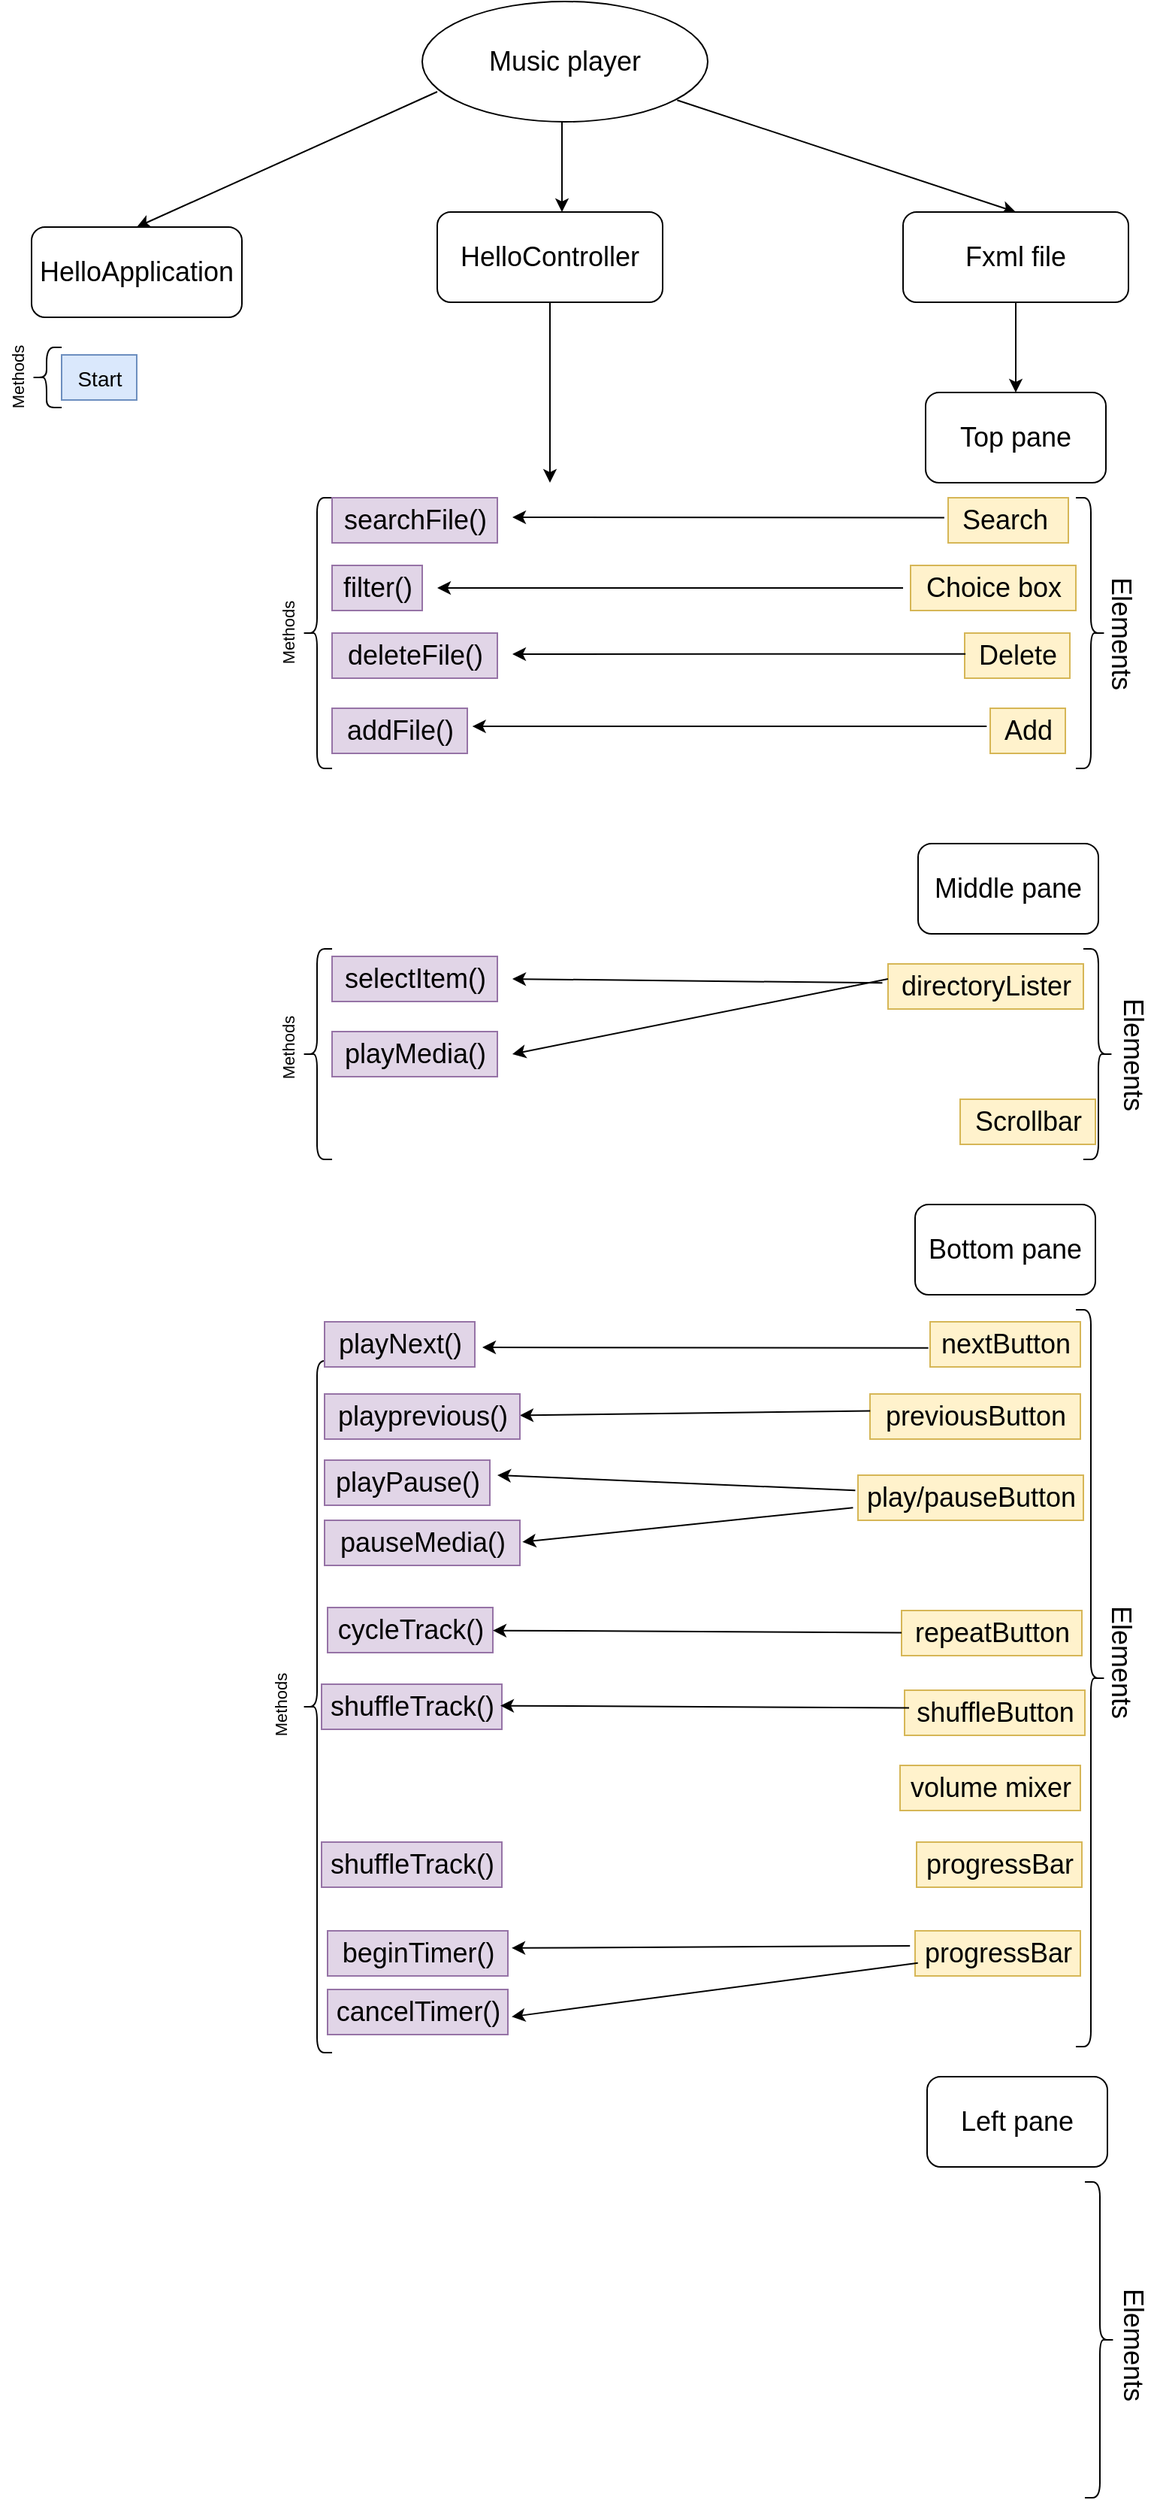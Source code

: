 <mxfile version="18.1.3" type="github">
  <diagram id="jwbU3KSv2Wnw2e9hOpOf" name="Page-1">
    <mxGraphModel dx="1339" dy="807" grid="1" gridSize="10" guides="1" tooltips="1" connect="1" arrows="1" fold="1" page="1" pageScale="1" pageWidth="827" pageHeight="1169" math="0" shadow="0">
      <root>
        <mxCell id="0" />
        <mxCell id="1" parent="0" />
        <mxCell id="LroWwQaYujwsyl1GiZ47-1" value="&lt;font style=&quot;font-size: 18px;&quot;&gt;Music player&lt;/font&gt;" style="ellipse;whiteSpace=wrap;html=1;" vertex="1" parent="1">
          <mxGeometry x="300" y="20" width="190" height="80" as="geometry" />
        </mxCell>
        <mxCell id="LroWwQaYujwsyl1GiZ47-4" value="" style="endArrow=classic;html=1;rounded=0;fontSize=18;entryX=0.5;entryY=0;entryDx=0;entryDy=0;" edge="1" parent="1" target="LroWwQaYujwsyl1GiZ47-7">
          <mxGeometry width="50" height="50" relative="1" as="geometry">
            <mxPoint x="310" y="80" as="sourcePoint" />
            <mxPoint x="120" y="160" as="targetPoint" />
          </mxGeometry>
        </mxCell>
        <mxCell id="LroWwQaYujwsyl1GiZ47-5" value="" style="endArrow=classic;html=1;rounded=0;fontSize=18;exitX=0.5;exitY=1;exitDx=0;exitDy=0;" edge="1" parent="1">
          <mxGeometry width="50" height="50" relative="1" as="geometry">
            <mxPoint x="393" y="100" as="sourcePoint" />
            <mxPoint x="393" y="160" as="targetPoint" />
          </mxGeometry>
        </mxCell>
        <mxCell id="LroWwQaYujwsyl1GiZ47-6" value="" style="endArrow=classic;html=1;rounded=0;fontSize=18;exitX=0.893;exitY=0.82;exitDx=0;exitDy=0;exitPerimeter=0;entryX=0.5;entryY=0;entryDx=0;entryDy=0;" edge="1" parent="1" source="LroWwQaYujwsyl1GiZ47-1" target="LroWwQaYujwsyl1GiZ47-9">
          <mxGeometry width="50" height="50" relative="1" as="geometry">
            <mxPoint x="430" y="270" as="sourcePoint" />
            <mxPoint x="660" y="160" as="targetPoint" />
          </mxGeometry>
        </mxCell>
        <mxCell id="LroWwQaYujwsyl1GiZ47-7" value="HelloApplication" style="rounded=1;whiteSpace=wrap;html=1;fontSize=18;" vertex="1" parent="1">
          <mxGeometry x="40" y="170" width="140" height="60" as="geometry" />
        </mxCell>
        <mxCell id="LroWwQaYujwsyl1GiZ47-8" value="HelloController" style="rounded=1;whiteSpace=wrap;html=1;fontSize=18;" vertex="1" parent="1">
          <mxGeometry x="310" y="160" width="150" height="60" as="geometry" />
        </mxCell>
        <mxCell id="LroWwQaYujwsyl1GiZ47-9" value="Fxml file" style="rounded=1;whiteSpace=wrap;html=1;fontSize=18;" vertex="1" parent="1">
          <mxGeometry x="620" y="160" width="150" height="60" as="geometry" />
        </mxCell>
        <mxCell id="LroWwQaYujwsyl1GiZ47-10" value="" style="endArrow=classic;html=1;rounded=0;fontSize=18;exitX=0.5;exitY=1;exitDx=0;exitDy=0;" edge="1" parent="1" source="LroWwQaYujwsyl1GiZ47-8">
          <mxGeometry width="50" height="50" relative="1" as="geometry">
            <mxPoint x="430" y="270" as="sourcePoint" />
            <mxPoint x="385" y="340" as="targetPoint" />
          </mxGeometry>
        </mxCell>
        <mxCell id="LroWwQaYujwsyl1GiZ47-11" value="" style="endArrow=classic;html=1;rounded=0;fontSize=18;exitX=0.5;exitY=1;exitDx=0;exitDy=0;" edge="1" parent="1" source="LroWwQaYujwsyl1GiZ47-9">
          <mxGeometry width="50" height="50" relative="1" as="geometry">
            <mxPoint x="430" y="270" as="sourcePoint" />
            <mxPoint x="695" y="280" as="targetPoint" />
          </mxGeometry>
        </mxCell>
        <mxCell id="LroWwQaYujwsyl1GiZ47-13" value="" style="shape=curlyBracket;whiteSpace=wrap;html=1;rounded=1;fontSize=18;" vertex="1" parent="1">
          <mxGeometry x="40" y="250" width="20" height="40" as="geometry" />
        </mxCell>
        <mxCell id="LroWwQaYujwsyl1GiZ47-14" value="&lt;font style=&quot;font-size: 14px;&quot;&gt;Start&lt;/font&gt;" style="text;html=1;align=center;verticalAlign=middle;resizable=0;points=[];autosize=1;strokeColor=#6c8ebf;fillColor=#dae8fc;fontSize=18;" vertex="1" parent="1">
          <mxGeometry x="60" y="255" width="50" height="30" as="geometry" />
        </mxCell>
        <mxCell id="LroWwQaYujwsyl1GiZ47-15" value="&lt;font style=&quot;font-size: 11px;&quot;&gt;&lt;font&gt;Meth&lt;/font&gt;ods&lt;/font&gt;" style="text;html=1;align=center;verticalAlign=middle;resizable=0;points=[];autosize=1;strokeColor=none;fillColor=none;fontSize=14;rotation=270;" vertex="1" parent="1">
          <mxGeometry y="260" width="60" height="20" as="geometry" />
        </mxCell>
        <mxCell id="LroWwQaYujwsyl1GiZ47-17" value="&lt;font style=&quot;font-size: 18px;&quot;&gt;Top pane&lt;/font&gt;" style="rounded=1;whiteSpace=wrap;html=1;fontSize=11;" vertex="1" parent="1">
          <mxGeometry x="635" y="280" width="120" height="60" as="geometry" />
        </mxCell>
        <mxCell id="LroWwQaYujwsyl1GiZ47-18" value="" style="shape=curlyBracket;whiteSpace=wrap;html=1;rounded=1;flipH=1;fontSize=18;" vertex="1" parent="1">
          <mxGeometry x="735" y="350" width="20" height="180" as="geometry" />
        </mxCell>
        <mxCell id="LroWwQaYujwsyl1GiZ47-19" value="Elements" style="text;html=1;align=center;verticalAlign=middle;resizable=0;points=[];autosize=1;strokeColor=none;fillColor=none;fontSize=18;rotation=90;" vertex="1" parent="1">
          <mxGeometry x="720" y="425" width="90" height="30" as="geometry" />
        </mxCell>
        <mxCell id="LroWwQaYujwsyl1GiZ47-20" value="Search&amp;nbsp;" style="text;html=1;align=center;verticalAlign=middle;resizable=0;points=[];autosize=1;strokeColor=#d6b656;fillColor=#fff2cc;fontSize=18;" vertex="1" parent="1">
          <mxGeometry x="650" y="350" width="80" height="30" as="geometry" />
        </mxCell>
        <mxCell id="LroWwQaYujwsyl1GiZ47-22" value="Choice box" style="text;html=1;align=center;verticalAlign=middle;resizable=0;points=[];autosize=1;strokeColor=#d6b656;fillColor=#fff2cc;fontSize=18;" vertex="1" parent="1">
          <mxGeometry x="625" y="395" width="110" height="30" as="geometry" />
        </mxCell>
        <mxCell id="LroWwQaYujwsyl1GiZ47-23" value="Delete" style="text;html=1;align=center;verticalAlign=middle;resizable=0;points=[];autosize=1;strokeColor=#d6b656;fillColor=#fff2cc;fontSize=18;" vertex="1" parent="1">
          <mxGeometry x="661" y="440" width="70" height="30" as="geometry" />
        </mxCell>
        <mxCell id="LroWwQaYujwsyl1GiZ47-24" value="Add" style="text;html=1;align=center;verticalAlign=middle;resizable=0;points=[];autosize=1;strokeColor=#d6b656;fillColor=#fff2cc;fontSize=18;" vertex="1" parent="1">
          <mxGeometry x="678" y="490" width="50" height="30" as="geometry" />
        </mxCell>
        <mxCell id="LroWwQaYujwsyl1GiZ47-25" value="" style="endArrow=classic;html=1;rounded=0;fontSize=18;exitX=-0.032;exitY=0.441;exitDx=0;exitDy=0;exitPerimeter=0;" edge="1" parent="1" source="LroWwQaYujwsyl1GiZ47-20">
          <mxGeometry width="50" height="50" relative="1" as="geometry">
            <mxPoint x="500" y="450" as="sourcePoint" />
            <mxPoint x="360" y="363" as="targetPoint" />
          </mxGeometry>
        </mxCell>
        <mxCell id="LroWwQaYujwsyl1GiZ47-26" value="" style="endArrow=classic;html=1;rounded=0;fontSize=18;" edge="1" parent="1">
          <mxGeometry width="50" height="50" relative="1" as="geometry">
            <mxPoint x="620" y="410" as="sourcePoint" />
            <mxPoint x="310" y="410" as="targetPoint" />
          </mxGeometry>
        </mxCell>
        <mxCell id="LroWwQaYujwsyl1GiZ47-27" value="" style="endArrow=classic;html=1;rounded=0;fontSize=18;exitX=0.008;exitY=0.461;exitDx=0;exitDy=0;exitPerimeter=0;" edge="1" parent="1" source="LroWwQaYujwsyl1GiZ47-23">
          <mxGeometry width="50" height="50" relative="1" as="geometry">
            <mxPoint x="500" y="450" as="sourcePoint" />
            <mxPoint x="360" y="454" as="targetPoint" />
          </mxGeometry>
        </mxCell>
        <mxCell id="LroWwQaYujwsyl1GiZ47-28" value="" style="endArrow=classic;html=1;rounded=0;fontSize=18;exitX=-0.047;exitY=0.402;exitDx=0;exitDy=0;exitPerimeter=0;entryX=1.037;entryY=0.402;entryDx=0;entryDy=0;entryPerimeter=0;" edge="1" parent="1" source="LroWwQaYujwsyl1GiZ47-24" target="LroWwQaYujwsyl1GiZ47-32">
          <mxGeometry width="50" height="50" relative="1" as="geometry">
            <mxPoint x="500" y="450" as="sourcePoint" />
            <mxPoint x="420" y="500" as="targetPoint" />
          </mxGeometry>
        </mxCell>
        <mxCell id="LroWwQaYujwsyl1GiZ47-29" value="" style="shape=curlyBracket;whiteSpace=wrap;html=1;rounded=1;fontSize=18;" vertex="1" parent="1">
          <mxGeometry x="220" y="350" width="20" height="180" as="geometry" />
        </mxCell>
        <mxCell id="LroWwQaYujwsyl1GiZ47-30" value="&lt;font style=&quot;font-size: 11px;&quot;&gt;&lt;font&gt;Meth&lt;/font&gt;ods&lt;/font&gt;" style="text;html=1;align=center;verticalAlign=middle;resizable=0;points=[];autosize=1;strokeColor=none;fillColor=none;fontSize=14;rotation=270;" vertex="1" parent="1">
          <mxGeometry x="180" y="430" width="60" height="20" as="geometry" />
        </mxCell>
        <mxCell id="LroWwQaYujwsyl1GiZ47-31" value="deleteFile()" style="text;html=1;align=center;verticalAlign=middle;resizable=0;points=[];autosize=1;strokeColor=#9673a6;fillColor=#e1d5e7;fontSize=18;" vertex="1" parent="1">
          <mxGeometry x="240" y="440" width="110" height="30" as="geometry" />
        </mxCell>
        <mxCell id="LroWwQaYujwsyl1GiZ47-32" value="addFile()" style="text;html=1;align=center;verticalAlign=middle;resizable=0;points=[];autosize=1;strokeColor=#9673a6;fillColor=#e1d5e7;fontSize=18;" vertex="1" parent="1">
          <mxGeometry x="240" y="490" width="90" height="30" as="geometry" />
        </mxCell>
        <mxCell id="LroWwQaYujwsyl1GiZ47-33" value="searchFile()" style="text;html=1;align=center;verticalAlign=middle;resizable=0;points=[];autosize=1;strokeColor=#9673a6;fillColor=#e1d5e7;fontSize=18;" vertex="1" parent="1">
          <mxGeometry x="240" y="350" width="110" height="30" as="geometry" />
        </mxCell>
        <mxCell id="LroWwQaYujwsyl1GiZ47-34" value="filter()" style="text;html=1;align=center;verticalAlign=middle;resizable=0;points=[];autosize=1;strokeColor=#9673a6;fillColor=#e1d5e7;fontSize=18;" vertex="1" parent="1">
          <mxGeometry x="240" y="395" width="60" height="30" as="geometry" />
        </mxCell>
        <mxCell id="LroWwQaYujwsyl1GiZ47-35" value="Middle pane" style="rounded=1;whiteSpace=wrap;html=1;fontSize=18;" vertex="1" parent="1">
          <mxGeometry x="630" y="580" width="120" height="60" as="geometry" />
        </mxCell>
        <mxCell id="LroWwQaYujwsyl1GiZ47-36" value="" style="shape=curlyBracket;whiteSpace=wrap;html=1;rounded=1;flipH=1;fontSize=18;" vertex="1" parent="1">
          <mxGeometry x="740" y="650" width="20" height="140" as="geometry" />
        </mxCell>
        <mxCell id="LroWwQaYujwsyl1GiZ47-37" value="Elements" style="text;html=1;align=center;verticalAlign=middle;resizable=0;points=[];autosize=1;strokeColor=none;fillColor=none;fontSize=18;rotation=90;" vertex="1" parent="1">
          <mxGeometry x="728" y="705" width="90" height="30" as="geometry" />
        </mxCell>
        <mxCell id="LroWwQaYujwsyl1GiZ47-38" value="directoryLister" style="text;html=1;align=center;verticalAlign=middle;resizable=0;points=[];autosize=1;strokeColor=#d6b656;fillColor=#fff2cc;fontSize=18;" vertex="1" parent="1">
          <mxGeometry x="610" y="660" width="130" height="30" as="geometry" />
        </mxCell>
        <mxCell id="LroWwQaYujwsyl1GiZ47-39" value="Scrollbar" style="text;html=1;align=center;verticalAlign=middle;resizable=0;points=[];autosize=1;strokeColor=#d6b656;fillColor=#fff2cc;fontSize=18;" vertex="1" parent="1">
          <mxGeometry x="658" y="750" width="90" height="30" as="geometry" />
        </mxCell>
        <mxCell id="LroWwQaYujwsyl1GiZ47-40" value="" style="shape=curlyBracket;whiteSpace=wrap;html=1;rounded=1;fontSize=18;" vertex="1" parent="1">
          <mxGeometry x="220" y="650" width="20" height="140" as="geometry" />
        </mxCell>
        <mxCell id="LroWwQaYujwsyl1GiZ47-41" value="&lt;font style=&quot;font-size: 11px;&quot;&gt;&lt;font&gt;Meth&lt;/font&gt;ods&lt;/font&gt;" style="text;html=1;align=center;verticalAlign=middle;resizable=0;points=[];autosize=1;strokeColor=none;fillColor=none;fontSize=14;rotation=270;" vertex="1" parent="1">
          <mxGeometry x="180" y="706" width="60" height="20" as="geometry" />
        </mxCell>
        <mxCell id="LroWwQaYujwsyl1GiZ47-42" value="" style="endArrow=classic;html=1;rounded=0;fontSize=18;exitX=-0.029;exitY=0.422;exitDx=0;exitDy=0;exitPerimeter=0;" edge="1" parent="1">
          <mxGeometry width="50" height="50" relative="1" as="geometry">
            <mxPoint x="606.23" y="672.66" as="sourcePoint" />
            <mxPoint x="360" y="670" as="targetPoint" />
          </mxGeometry>
        </mxCell>
        <mxCell id="LroWwQaYujwsyl1GiZ47-43" value="selectItem()" style="text;html=1;align=center;verticalAlign=middle;resizable=0;points=[];autosize=1;strokeColor=#9673a6;fillColor=#e1d5e7;fontSize=18;" vertex="1" parent="1">
          <mxGeometry x="240" y="655" width="110" height="30" as="geometry" />
        </mxCell>
        <mxCell id="LroWwQaYujwsyl1GiZ47-45" value="" style="endArrow=classic;html=1;rounded=0;fontSize=18;" edge="1" parent="1">
          <mxGeometry width="50" height="50" relative="1" as="geometry">
            <mxPoint x="610" y="670" as="sourcePoint" />
            <mxPoint x="360" y="720" as="targetPoint" />
          </mxGeometry>
        </mxCell>
        <mxCell id="LroWwQaYujwsyl1GiZ47-46" value="playMedia()" style="text;html=1;align=center;verticalAlign=middle;resizable=0;points=[];autosize=1;strokeColor=#9673a6;fillColor=#e1d5e7;fontSize=18;" vertex="1" parent="1">
          <mxGeometry x="240" y="705" width="110" height="30" as="geometry" />
        </mxCell>
        <mxCell id="LroWwQaYujwsyl1GiZ47-48" value="Bottom pane" style="rounded=1;whiteSpace=wrap;html=1;fontSize=18;" vertex="1" parent="1">
          <mxGeometry x="628" y="820" width="120" height="60" as="geometry" />
        </mxCell>
        <mxCell id="LroWwQaYujwsyl1GiZ47-49" value="" style="shape=curlyBracket;whiteSpace=wrap;html=1;rounded=1;flipH=1;fontSize=18;" vertex="1" parent="1">
          <mxGeometry x="735" y="890" width="20" height="490" as="geometry" />
        </mxCell>
        <mxCell id="LroWwQaYujwsyl1GiZ47-51" value="Elements" style="text;html=1;align=center;verticalAlign=middle;resizable=0;points=[];autosize=1;strokeColor=none;fillColor=none;fontSize=18;rotation=90;" vertex="1" parent="1">
          <mxGeometry x="720" y="1109" width="90" height="30" as="geometry" />
        </mxCell>
        <mxCell id="LroWwQaYujwsyl1GiZ47-52" value="nextButton" style="text;html=1;align=center;verticalAlign=middle;resizable=0;points=[];autosize=1;strokeColor=#d6b656;fillColor=#fff2cc;fontSize=18;" vertex="1" parent="1">
          <mxGeometry x="638" y="898" width="100" height="30" as="geometry" />
        </mxCell>
        <mxCell id="LroWwQaYujwsyl1GiZ47-53" value="previousButton" style="text;html=1;align=center;verticalAlign=middle;resizable=0;points=[];autosize=1;strokeColor=#d6b656;fillColor=#fff2cc;fontSize=18;" vertex="1" parent="1">
          <mxGeometry x="598" y="946" width="140" height="30" as="geometry" />
        </mxCell>
        <mxCell id="LroWwQaYujwsyl1GiZ47-54" value="play/pauseButton" style="text;html=1;align=center;verticalAlign=middle;resizable=0;points=[];autosize=1;strokeColor=#d6b656;fillColor=#fff2cc;fontSize=18;" vertex="1" parent="1">
          <mxGeometry x="590" y="1000" width="150" height="30" as="geometry" />
        </mxCell>
        <mxCell id="LroWwQaYujwsyl1GiZ47-55" value="shuffleButton" style="text;html=1;align=center;verticalAlign=middle;resizable=0;points=[];autosize=1;strokeColor=#d6b656;fillColor=#fff2cc;fontSize=18;" vertex="1" parent="1">
          <mxGeometry x="621" y="1143" width="120" height="30" as="geometry" />
        </mxCell>
        <mxCell id="LroWwQaYujwsyl1GiZ47-57" value="repeatButton" style="text;html=1;align=center;verticalAlign=middle;resizable=0;points=[];autosize=1;strokeColor=#d6b656;fillColor=#fff2cc;fontSize=18;" vertex="1" parent="1">
          <mxGeometry x="619" y="1090" width="120" height="30" as="geometry" />
        </mxCell>
        <mxCell id="LroWwQaYujwsyl1GiZ47-58" value="" style="shape=curlyBracket;whiteSpace=wrap;html=1;rounded=1;fontSize=18;" vertex="1" parent="1">
          <mxGeometry x="220" y="924" width="20" height="460" as="geometry" />
        </mxCell>
        <mxCell id="LroWwQaYujwsyl1GiZ47-59" value="&lt;font style=&quot;font-size: 11px;&quot;&gt;&lt;font&gt;Meth&lt;/font&gt;ods&lt;/font&gt;" style="text;html=1;align=center;verticalAlign=middle;resizable=0;points=[];autosize=1;strokeColor=none;fillColor=none;fontSize=14;rotation=270;" vertex="1" parent="1">
          <mxGeometry x="175" y="1143" width="60" height="20" as="geometry" />
        </mxCell>
        <mxCell id="LroWwQaYujwsyl1GiZ47-60" value="" style="endArrow=classic;html=1;rounded=0;fontSize=18;exitX=-0.012;exitY=0.578;exitDx=0;exitDy=0;exitPerimeter=0;" edge="1" parent="1" source="LroWwQaYujwsyl1GiZ47-52">
          <mxGeometry width="50" height="50" relative="1" as="geometry">
            <mxPoint x="340" y="920" as="sourcePoint" />
            <mxPoint x="340" y="915" as="targetPoint" />
          </mxGeometry>
        </mxCell>
        <mxCell id="LroWwQaYujwsyl1GiZ47-61" value="volume mixer" style="text;html=1;align=center;verticalAlign=middle;resizable=0;points=[];autosize=1;strokeColor=#d6b656;fillColor=#fff2cc;fontSize=18;" vertex="1" parent="1">
          <mxGeometry x="618" y="1193" width="120" height="30" as="geometry" />
        </mxCell>
        <mxCell id="LroWwQaYujwsyl1GiZ47-62" value="progressBar" style="text;html=1;align=center;verticalAlign=middle;resizable=0;points=[];autosize=1;strokeColor=#d6b656;fillColor=#fff2cc;fontSize=18;" vertex="1" parent="1">
          <mxGeometry x="628" y="1303" width="110" height="30" as="geometry" />
        </mxCell>
        <mxCell id="LroWwQaYujwsyl1GiZ47-63" value="progressBar" style="text;html=1;align=center;verticalAlign=middle;resizable=0;points=[];autosize=1;strokeColor=#d6b656;fillColor=#fff2cc;fontSize=18;" vertex="1" parent="1">
          <mxGeometry x="629" y="1244" width="110" height="30" as="geometry" />
        </mxCell>
        <mxCell id="LroWwQaYujwsyl1GiZ47-64" value="playNext()" style="text;html=1;align=center;verticalAlign=middle;resizable=0;points=[];autosize=1;strokeColor=#9673a6;fillColor=#e1d5e7;fontSize=18;" vertex="1" parent="1">
          <mxGeometry x="235" y="898" width="100" height="30" as="geometry" />
        </mxCell>
        <mxCell id="LroWwQaYujwsyl1GiZ47-65" value="" style="endArrow=classic;html=1;rounded=0;fontSize=18;exitX=0.001;exitY=0.376;exitDx=0;exitDy=0;exitPerimeter=0;" edge="1" parent="1" source="LroWwQaYujwsyl1GiZ47-53" target="LroWwQaYujwsyl1GiZ47-66">
          <mxGeometry width="50" height="50" relative="1" as="geometry">
            <mxPoint x="588" y="960.63" as="sourcePoint" />
            <mxPoint x="380" y="960" as="targetPoint" />
          </mxGeometry>
        </mxCell>
        <mxCell id="LroWwQaYujwsyl1GiZ47-66" value="playprevious()" style="text;html=1;align=center;verticalAlign=middle;resizable=0;points=[];autosize=1;strokeColor=#9673a6;fillColor=#e1d5e7;fontSize=18;" vertex="1" parent="1">
          <mxGeometry x="235" y="946" width="130" height="30" as="geometry" />
        </mxCell>
        <mxCell id="LroWwQaYujwsyl1GiZ47-67" value="playPause()" style="text;html=1;align=center;verticalAlign=middle;resizable=0;points=[];autosize=1;strokeColor=#9673a6;fillColor=#e1d5e7;fontSize=18;" vertex="1" parent="1">
          <mxGeometry x="235" y="990" width="110" height="30" as="geometry" />
        </mxCell>
        <mxCell id="LroWwQaYujwsyl1GiZ47-68" value="pauseMedia()" style="text;html=1;align=center;verticalAlign=middle;resizable=0;points=[];autosize=1;strokeColor=#9673a6;fillColor=#e1d5e7;fontSize=18;" vertex="1" parent="1">
          <mxGeometry x="235" y="1030" width="130" height="30" as="geometry" />
        </mxCell>
        <mxCell id="LroWwQaYujwsyl1GiZ47-69" value="" style="endArrow=classic;html=1;rounded=0;fontSize=18;exitX=-0.012;exitY=0.338;exitDx=0;exitDy=0;exitPerimeter=0;" edge="1" parent="1" source="LroWwQaYujwsyl1GiZ47-54">
          <mxGeometry width="50" height="50" relative="1" as="geometry">
            <mxPoint x="310" y="1040" as="sourcePoint" />
            <mxPoint x="350" y="1000" as="targetPoint" />
          </mxGeometry>
        </mxCell>
        <mxCell id="LroWwQaYujwsyl1GiZ47-70" value="" style="endArrow=classic;html=1;rounded=0;fontSize=18;exitX=-0.022;exitY=0.719;exitDx=0;exitDy=0;exitPerimeter=0;entryX=1.013;entryY=0.481;entryDx=0;entryDy=0;entryPerimeter=0;" edge="1" parent="1" source="LroWwQaYujwsyl1GiZ47-54" target="LroWwQaYujwsyl1GiZ47-68">
          <mxGeometry width="50" height="50" relative="1" as="geometry">
            <mxPoint x="310" y="1040" as="sourcePoint" />
            <mxPoint x="360" y="990" as="targetPoint" />
          </mxGeometry>
        </mxCell>
        <mxCell id="LroWwQaYujwsyl1GiZ47-71" value="cycleTrack()" style="text;html=1;align=center;verticalAlign=middle;resizable=0;points=[];autosize=1;strokeColor=#9673a6;fillColor=#e1d5e7;fontSize=18;" vertex="1" parent="1">
          <mxGeometry x="237" y="1088" width="110" height="30" as="geometry" />
        </mxCell>
        <mxCell id="LroWwQaYujwsyl1GiZ47-72" value="" style="endArrow=classic;html=1;rounded=0;fontSize=18;" edge="1" parent="1" source="LroWwQaYujwsyl1GiZ47-57" target="LroWwQaYujwsyl1GiZ47-71">
          <mxGeometry width="50" height="50" relative="1" as="geometry">
            <mxPoint x="590" y="1103" as="sourcePoint" />
            <mxPoint x="360" y="1130" as="targetPoint" />
          </mxGeometry>
        </mxCell>
        <mxCell id="LroWwQaYujwsyl1GiZ47-73" value="shuffleTrack()" style="text;html=1;align=center;verticalAlign=middle;resizable=0;points=[];autosize=1;strokeColor=#9673a6;fillColor=#e1d5e7;fontSize=18;" vertex="1" parent="1">
          <mxGeometry x="233" y="1139" width="120" height="30" as="geometry" />
        </mxCell>
        <mxCell id="LroWwQaYujwsyl1GiZ47-74" value="" style="endArrow=classic;html=1;rounded=0;fontSize=18;" edge="1" parent="1">
          <mxGeometry width="50" height="50" relative="1" as="geometry">
            <mxPoint x="624" y="1154.69" as="sourcePoint" />
            <mxPoint x="352.0" y="1153.284" as="targetPoint" />
          </mxGeometry>
        </mxCell>
        <mxCell id="LroWwQaYujwsyl1GiZ47-76" value="shuffleTrack()" style="text;html=1;align=center;verticalAlign=middle;resizable=0;points=[];autosize=1;strokeColor=#9673a6;fillColor=#e1d5e7;fontSize=18;" vertex="1" parent="1">
          <mxGeometry x="233" y="1244" width="120" height="30" as="geometry" />
        </mxCell>
        <mxCell id="LroWwQaYujwsyl1GiZ47-77" value="Left pane" style="rounded=1;whiteSpace=wrap;html=1;fontSize=18;" vertex="1" parent="1">
          <mxGeometry x="636" y="1400" width="120" height="60" as="geometry" />
        </mxCell>
        <mxCell id="LroWwQaYujwsyl1GiZ47-78" value="" style="shape=curlyBracket;whiteSpace=wrap;html=1;rounded=1;flipH=1;fontSize=18;" vertex="1" parent="1">
          <mxGeometry x="741" y="1470" width="20" height="210" as="geometry" />
        </mxCell>
        <mxCell id="LroWwQaYujwsyl1GiZ47-79" value="Elements" style="text;html=1;align=center;verticalAlign=middle;resizable=0;points=[];autosize=1;strokeColor=none;fillColor=none;fontSize=18;rotation=90;" vertex="1" parent="1">
          <mxGeometry x="728" y="1563" width="90" height="30" as="geometry" />
        </mxCell>
        <mxCell id="LroWwQaYujwsyl1GiZ47-80" value="beginTimer()" style="text;html=1;align=center;verticalAlign=middle;resizable=0;points=[];autosize=1;strokeColor=#9673a6;fillColor=#e1d5e7;fontSize=18;" vertex="1" parent="1">
          <mxGeometry x="237" y="1303" width="120" height="30" as="geometry" />
        </mxCell>
        <mxCell id="LroWwQaYujwsyl1GiZ47-82" value="cancelTimer()" style="text;html=1;align=center;verticalAlign=middle;resizable=0;points=[];autosize=1;strokeColor=#9673a6;fillColor=#e1d5e7;fontSize=18;" vertex="1" parent="1">
          <mxGeometry x="237" y="1342" width="120" height="30" as="geometry" />
        </mxCell>
        <mxCell id="LroWwQaYujwsyl1GiZ47-83" value="" style="endArrow=classic;html=1;rounded=0;fontSize=18;exitX=-0.031;exitY=0.333;exitDx=0;exitDy=0;exitPerimeter=0;entryX=1.021;entryY=0.381;entryDx=0;entryDy=0;entryPerimeter=0;" edge="1" parent="1" source="LroWwQaYujwsyl1GiZ47-62" target="LroWwQaYujwsyl1GiZ47-80">
          <mxGeometry width="50" height="50" relative="1" as="geometry">
            <mxPoint x="300" y="1210" as="sourcePoint" />
            <mxPoint x="350" y="1160" as="targetPoint" />
          </mxGeometry>
        </mxCell>
        <mxCell id="LroWwQaYujwsyl1GiZ47-84" value="" style="endArrow=classic;html=1;rounded=0;fontSize=18;exitX=0.017;exitY=0.714;exitDx=0;exitDy=0;exitPerimeter=0;entryX=1.021;entryY=0.605;entryDx=0;entryDy=0;entryPerimeter=0;" edge="1" parent="1" source="LroWwQaYujwsyl1GiZ47-62" target="LroWwQaYujwsyl1GiZ47-82">
          <mxGeometry width="50" height="50" relative="1" as="geometry">
            <mxPoint x="300" y="1210" as="sourcePoint" />
            <mxPoint x="350" y="1160" as="targetPoint" />
          </mxGeometry>
        </mxCell>
      </root>
    </mxGraphModel>
  </diagram>
</mxfile>
